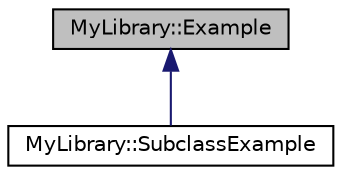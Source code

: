 digraph "MyLibrary::Example"
{
 // LATEX_PDF_SIZE
  bgcolor="transparent";
  edge [fontname="Helvetica",fontsize="10",labelfontname="Helvetica",labelfontsize="10"];
  node [fontname="Helvetica",fontsize="10",shape=record];
  Node1 [label="MyLibrary::Example",height=0.2,width=0.4,color="black", fillcolor="grey75", style="filled", fontcolor="black",tooltip="Example class to demonstrate the features of the custom CSS."];
  Node1 -> Node2 [dir="back",color="midnightblue",fontsize="10",style="solid"];
  Node2 [label="MyLibrary::SubclassExample",height=0.2,width=0.4,color="black",URL="$class_my_library_1_1_subclass_example.html",tooltip="some subclass"];
}
